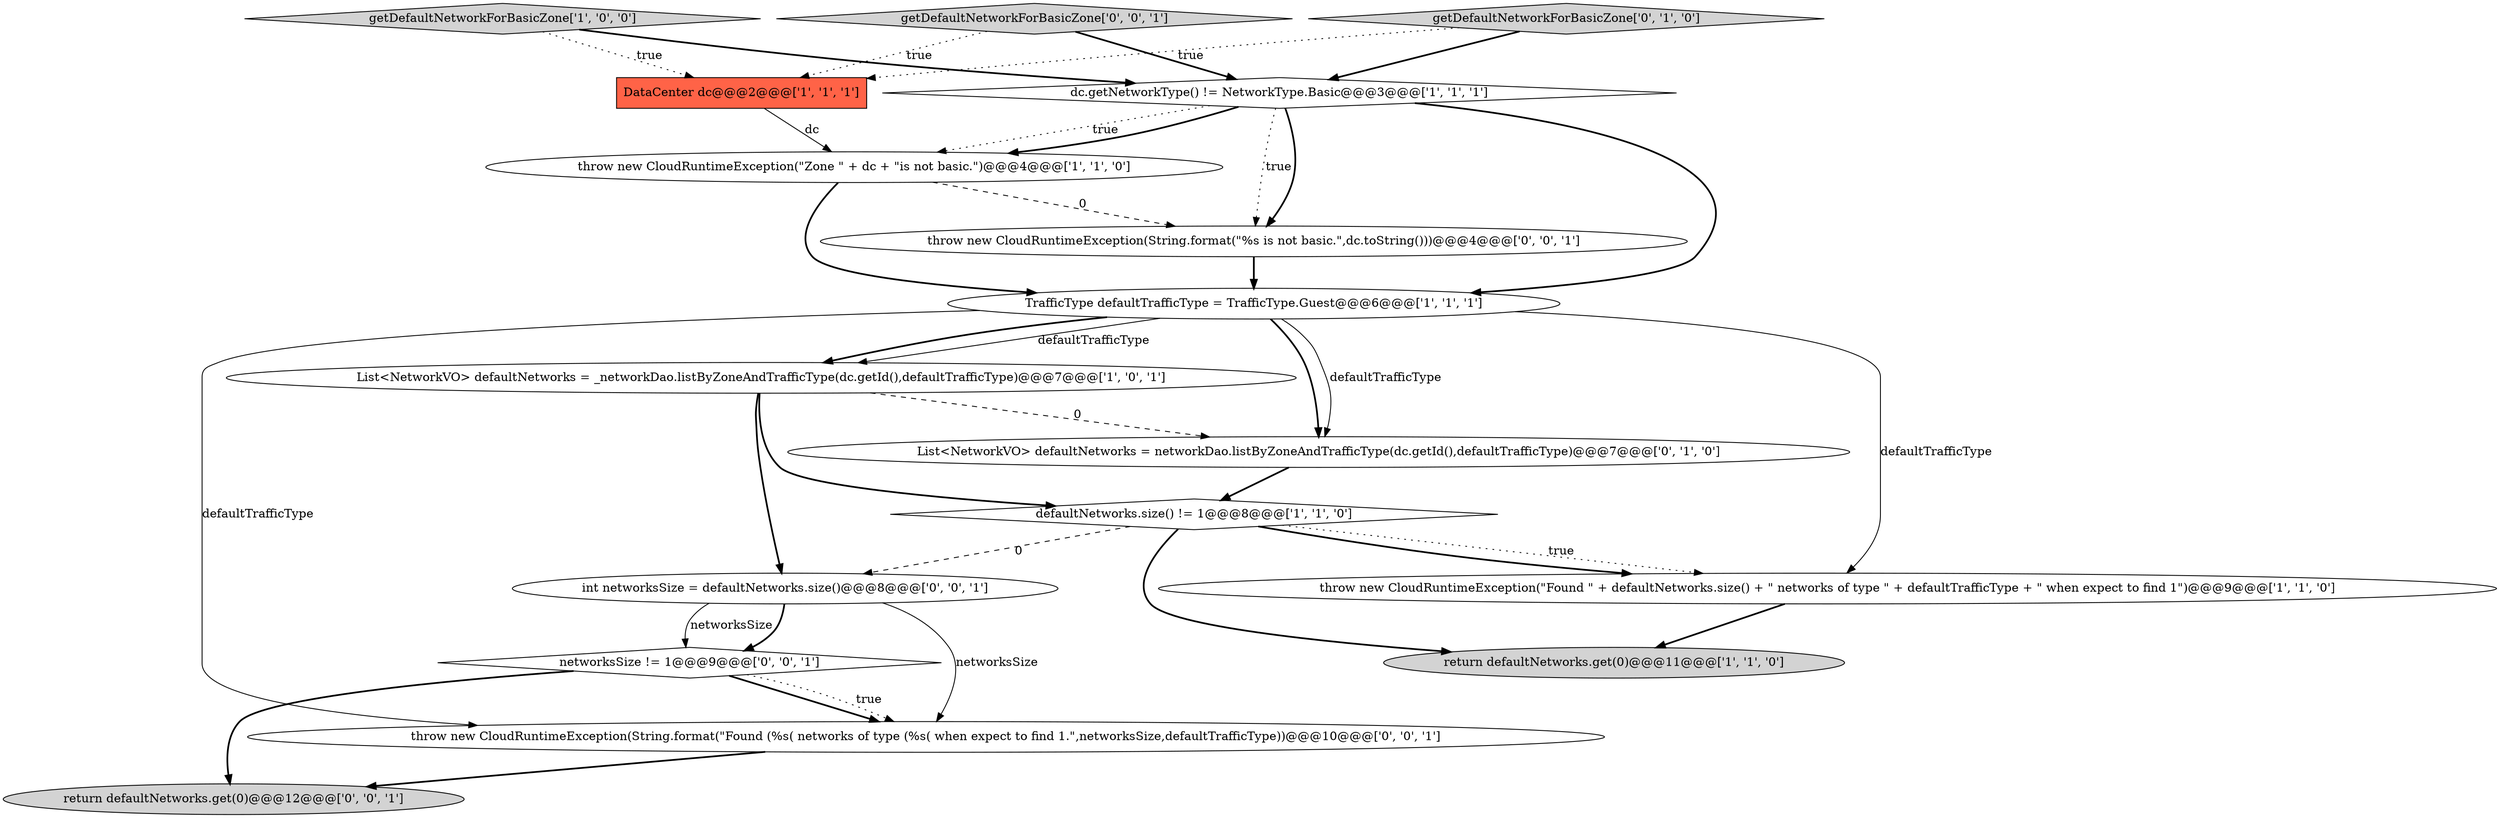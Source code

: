 digraph {
0 [style = filled, label = "TrafficType defaultTrafficType = TrafficType.Guest@@@6@@@['1', '1', '1']", fillcolor = white, shape = ellipse image = "AAA0AAABBB1BBB"];
4 [style = filled, label = "List<NetworkVO> defaultNetworks = _networkDao.listByZoneAndTrafficType(dc.getId(),defaultTrafficType)@@@7@@@['1', '0', '1']", fillcolor = white, shape = ellipse image = "AAA0AAABBB1BBB"];
8 [style = filled, label = "throw new CloudRuntimeException(\"Zone \" + dc + \"is not basic.\")@@@4@@@['1', '1', '0']", fillcolor = white, shape = ellipse image = "AAA0AAABBB1BBB"];
9 [style = filled, label = "getDefaultNetworkForBasicZone['0', '1', '0']", fillcolor = lightgray, shape = diamond image = "AAA0AAABBB2BBB"];
14 [style = filled, label = "throw new CloudRuntimeException(String.format(\"Found (%s( networks of type (%s( when expect to find 1.\",networksSize,defaultTrafficType))@@@10@@@['0', '0', '1']", fillcolor = white, shape = ellipse image = "AAA0AAABBB3BBB"];
1 [style = filled, label = "throw new CloudRuntimeException(\"Found \" + defaultNetworks.size() + \" networks of type \" + defaultTrafficType + \" when expect to find 1\")@@@9@@@['1', '1', '0']", fillcolor = white, shape = ellipse image = "AAA0AAABBB1BBB"];
12 [style = filled, label = "networksSize != 1@@@9@@@['0', '0', '1']", fillcolor = white, shape = diamond image = "AAA0AAABBB3BBB"];
7 [style = filled, label = "return defaultNetworks.get(0)@@@11@@@['1', '1', '0']", fillcolor = lightgray, shape = ellipse image = "AAA0AAABBB1BBB"];
2 [style = filled, label = "getDefaultNetworkForBasicZone['1', '0', '0']", fillcolor = lightgray, shape = diamond image = "AAA0AAABBB1BBB"];
11 [style = filled, label = "throw new CloudRuntimeException(String.format(\"%s is not basic.\",dc.toString()))@@@4@@@['0', '0', '1']", fillcolor = white, shape = ellipse image = "AAA0AAABBB3BBB"];
16 [style = filled, label = "return defaultNetworks.get(0)@@@12@@@['0', '0', '1']", fillcolor = lightgray, shape = ellipse image = "AAA0AAABBB3BBB"];
13 [style = filled, label = "int networksSize = defaultNetworks.size()@@@8@@@['0', '0', '1']", fillcolor = white, shape = ellipse image = "AAA0AAABBB3BBB"];
6 [style = filled, label = "defaultNetworks.size() != 1@@@8@@@['1', '1', '0']", fillcolor = white, shape = diamond image = "AAA0AAABBB1BBB"];
3 [style = filled, label = "DataCenter dc@@@2@@@['1', '1', '1']", fillcolor = tomato, shape = box image = "AAA0AAABBB1BBB"];
10 [style = filled, label = "List<NetworkVO> defaultNetworks = networkDao.listByZoneAndTrafficType(dc.getId(),defaultTrafficType)@@@7@@@['0', '1', '0']", fillcolor = white, shape = ellipse image = "AAA1AAABBB2BBB"];
5 [style = filled, label = "dc.getNetworkType() != NetworkType.Basic@@@3@@@['1', '1', '1']", fillcolor = white, shape = diamond image = "AAA0AAABBB1BBB"];
15 [style = filled, label = "getDefaultNetworkForBasicZone['0', '0', '1']", fillcolor = lightgray, shape = diamond image = "AAA0AAABBB3BBB"];
5->8 [style = dotted, label="true"];
13->14 [style = solid, label="networksSize"];
4->6 [style = bold, label=""];
2->3 [style = dotted, label="true"];
5->11 [style = dotted, label="true"];
5->8 [style = bold, label=""];
0->4 [style = bold, label=""];
8->11 [style = dashed, label="0"];
0->1 [style = solid, label="defaultTrafficType"];
10->6 [style = bold, label=""];
14->16 [style = bold, label=""];
8->0 [style = bold, label=""];
2->5 [style = bold, label=""];
12->14 [style = bold, label=""];
11->0 [style = bold, label=""];
4->10 [style = dashed, label="0"];
6->1 [style = dotted, label="true"];
6->13 [style = dashed, label="0"];
13->12 [style = solid, label="networksSize"];
0->4 [style = solid, label="defaultTrafficType"];
0->14 [style = solid, label="defaultTrafficType"];
12->16 [style = bold, label=""];
0->10 [style = bold, label=""];
0->10 [style = solid, label="defaultTrafficType"];
5->0 [style = bold, label=""];
13->12 [style = bold, label=""];
5->11 [style = bold, label=""];
12->14 [style = dotted, label="true"];
3->8 [style = solid, label="dc"];
15->5 [style = bold, label=""];
4->13 [style = bold, label=""];
9->3 [style = dotted, label="true"];
1->7 [style = bold, label=""];
6->7 [style = bold, label=""];
9->5 [style = bold, label=""];
6->1 [style = bold, label=""];
15->3 [style = dotted, label="true"];
}
